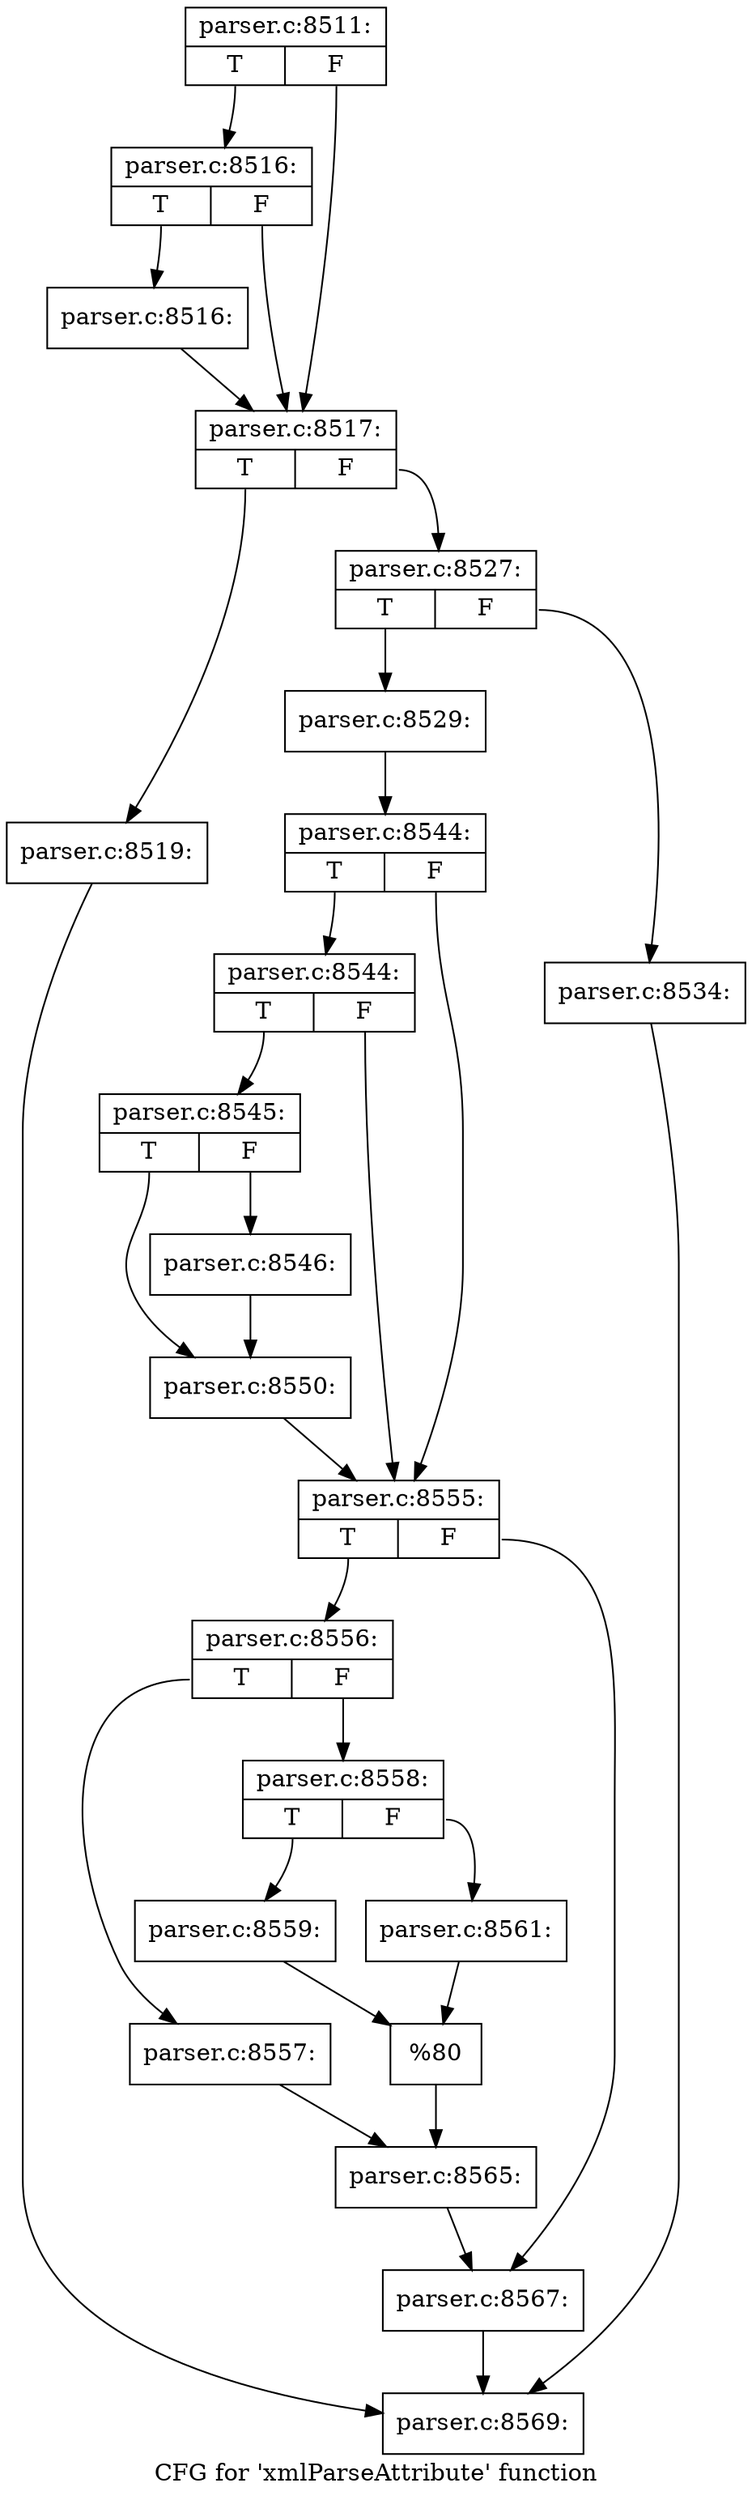 digraph "CFG for 'xmlParseAttribute' function" {
	label="CFG for 'xmlParseAttribute' function";

	Node0x5c464a0 [shape=record,label="{parser.c:8511:|{<s0>T|<s1>F}}"];
	Node0x5c464a0:s0 -> Node0x5c48770;
	Node0x5c464a0:s1 -> Node0x5c48720;
	Node0x5c48770 [shape=record,label="{parser.c:8516:|{<s0>T|<s1>F}}"];
	Node0x5c48770:s0 -> Node0x5c486d0;
	Node0x5c48770:s1 -> Node0x5c48720;
	Node0x5c486d0 [shape=record,label="{parser.c:8516:}"];
	Node0x5c486d0 -> Node0x5c48720;
	Node0x5c48720 [shape=record,label="{parser.c:8517:|{<s0>T|<s1>F}}"];
	Node0x5c48720:s0 -> Node0x5c495f0;
	Node0x5c48720:s1 -> Node0x5c49640;
	Node0x5c495f0 [shape=record,label="{parser.c:8519:}"];
	Node0x5c495f0 -> Node0x5c467d0;
	Node0x5c49640 [shape=record,label="{parser.c:8527:|{<s0>T|<s1>F}}"];
	Node0x5c49640:s0 -> Node0x5c49ff0;
	Node0x5c49640:s1 -> Node0x5c4a090;
	Node0x5c49ff0 [shape=record,label="{parser.c:8529:}"];
	Node0x5c49ff0 -> Node0x5c4a040;
	Node0x5c4a090 [shape=record,label="{parser.c:8534:}"];
	Node0x5c4a090 -> Node0x5c467d0;
	Node0x5c4a040 [shape=record,label="{parser.c:8544:|{<s0>T|<s1>F}}"];
	Node0x5c4a040:s0 -> Node0x5c4b530;
	Node0x5c4a040:s1 -> Node0x5c4b4e0;
	Node0x5c4b530 [shape=record,label="{parser.c:8544:|{<s0>T|<s1>F}}"];
	Node0x5c4b530:s0 -> Node0x5c4b490;
	Node0x5c4b530:s1 -> Node0x5c4b4e0;
	Node0x5c4b490 [shape=record,label="{parser.c:8545:|{<s0>T|<s1>F}}"];
	Node0x5c4b490:s0 -> Node0x5c4be70;
	Node0x5c4b490:s1 -> Node0x5c4be20;
	Node0x5c4be20 [shape=record,label="{parser.c:8546:}"];
	Node0x5c4be20 -> Node0x5c4be70;
	Node0x5c4be70 [shape=record,label="{parser.c:8550:}"];
	Node0x5c4be70 -> Node0x5c4b4e0;
	Node0x5c4b4e0 [shape=record,label="{parser.c:8555:|{<s0>T|<s1>F}}"];
	Node0x5c4b4e0:s0 -> Node0x5c4c920;
	Node0x5c4b4e0:s1 -> Node0x5c4c970;
	Node0x5c4c920 [shape=record,label="{parser.c:8556:|{<s0>T|<s1>F}}"];
	Node0x5c4c920:s0 -> Node0x5a50170;
	Node0x5c4c920:s1 -> Node0x5a50210;
	Node0x5a50170 [shape=record,label="{parser.c:8557:}"];
	Node0x5a50170 -> Node0x5a501c0;
	Node0x5a50210 [shape=record,label="{parser.c:8558:|{<s0>T|<s1>F}}"];
	Node0x5a50210:s0 -> Node0x5c4e490;
	Node0x5a50210:s1 -> Node0x5c4e530;
	Node0x5c4e490 [shape=record,label="{parser.c:8559:}"];
	Node0x5c4e490 -> Node0x5c4e4e0;
	Node0x5c4e530 [shape=record,label="{parser.c:8561:}"];
	Node0x5c4e530 -> Node0x5c4e4e0;
	Node0x5c4e4e0 [shape=record,label="{%80}"];
	Node0x5c4e4e0 -> Node0x5a501c0;
	Node0x5a501c0 [shape=record,label="{parser.c:8565:}"];
	Node0x5a501c0 -> Node0x5c4c970;
	Node0x5c4c970 [shape=record,label="{parser.c:8567:}"];
	Node0x5c4c970 -> Node0x5c467d0;
	Node0x5c467d0 [shape=record,label="{parser.c:8569:}"];
}
